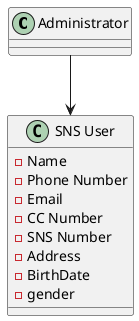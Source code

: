 @startuml

admin --> user
class "Administrator" as admin{
}
class "SNS User" as user{
-Name
-Phone Number
-Email
-CC Number
-SNS Number
-Address
-BirthDate
-gender
}

@enduml